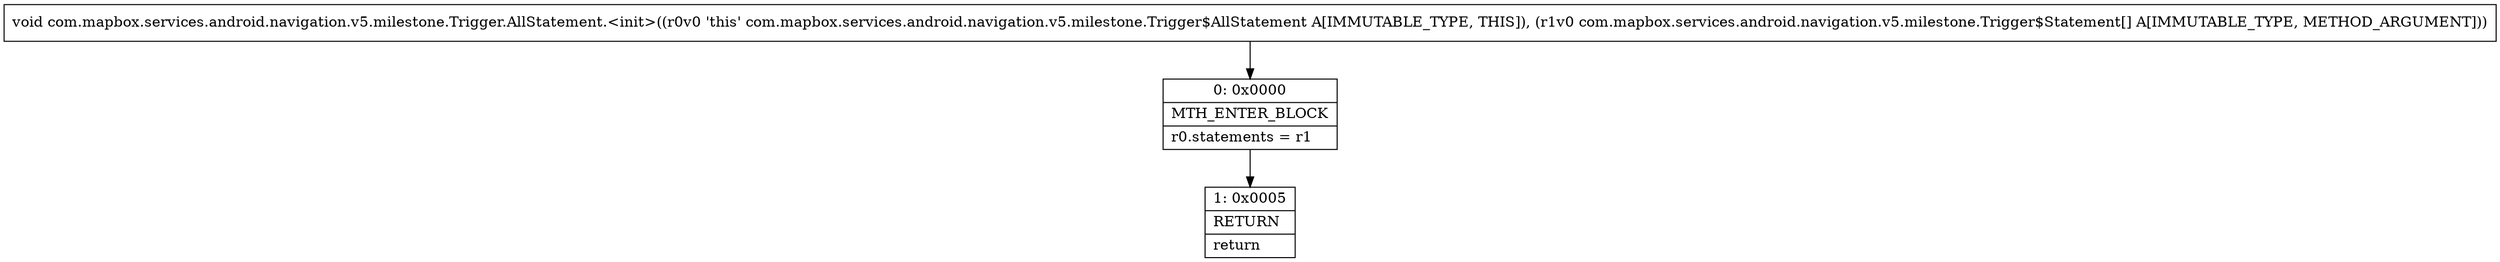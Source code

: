 digraph "CFG forcom.mapbox.services.android.navigation.v5.milestone.Trigger.AllStatement.\<init\>([Lcom\/mapbox\/services\/android\/navigation\/v5\/milestone\/Trigger$Statement;)V" {
Node_0 [shape=record,label="{0\:\ 0x0000|MTH_ENTER_BLOCK\l|r0.statements = r1\l}"];
Node_1 [shape=record,label="{1\:\ 0x0005|RETURN\l|return\l}"];
MethodNode[shape=record,label="{void com.mapbox.services.android.navigation.v5.milestone.Trigger.AllStatement.\<init\>((r0v0 'this' com.mapbox.services.android.navigation.v5.milestone.Trigger$AllStatement A[IMMUTABLE_TYPE, THIS]), (r1v0 com.mapbox.services.android.navigation.v5.milestone.Trigger$Statement[] A[IMMUTABLE_TYPE, METHOD_ARGUMENT])) }"];
MethodNode -> Node_0;
Node_0 -> Node_1;
}

